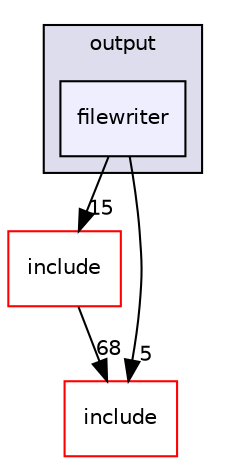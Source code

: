 digraph "/home/boyd/Scrivania/Thesis/SU2/SU2_CFD/src/output/filewriter" {
  compound=true
  node [ fontsize="10", fontname="Helvetica"];
  edge [ labelfontsize="10", labelfontname="Helvetica"];
  subgraph clusterdir_9ae4148c9585a0d909fee6e87001ed2b {
    graph [ bgcolor="#ddddee", pencolor="black", label="output" fontname="Helvetica", fontsize="10", URL="dir_9ae4148c9585a0d909fee6e87001ed2b.html"]
  dir_e89f296c22b41d992f5c89c0ff3a7f88 [shape=box, label="filewriter", style="filled", fillcolor="#eeeeff", pencolor="black", URL="dir_e89f296c22b41d992f5c89c0ff3a7f88.html"];
  }
  dir_3b735dd5547717c34264cbbbba892a8a [shape=box label="include" fillcolor="white" style="filled" color="red" URL="dir_3b735dd5547717c34264cbbbba892a8a.html"];
  dir_92cb2900980f09bf257878861626e98f [shape=box label="include" fillcolor="white" style="filled" color="red" URL="dir_92cb2900980f09bf257878861626e98f.html"];
  dir_3b735dd5547717c34264cbbbba892a8a->dir_92cb2900980f09bf257878861626e98f [headlabel="68", labeldistance=1.5 headhref="dir_000015_000000.html"];
  dir_e89f296c22b41d992f5c89c0ff3a7f88->dir_3b735dd5547717c34264cbbbba892a8a [headlabel="15", labeldistance=1.5 headhref="dir_000036_000015.html"];
  dir_e89f296c22b41d992f5c89c0ff3a7f88->dir_92cb2900980f09bf257878861626e98f [headlabel="5", labeldistance=1.5 headhref="dir_000036_000000.html"];
}
